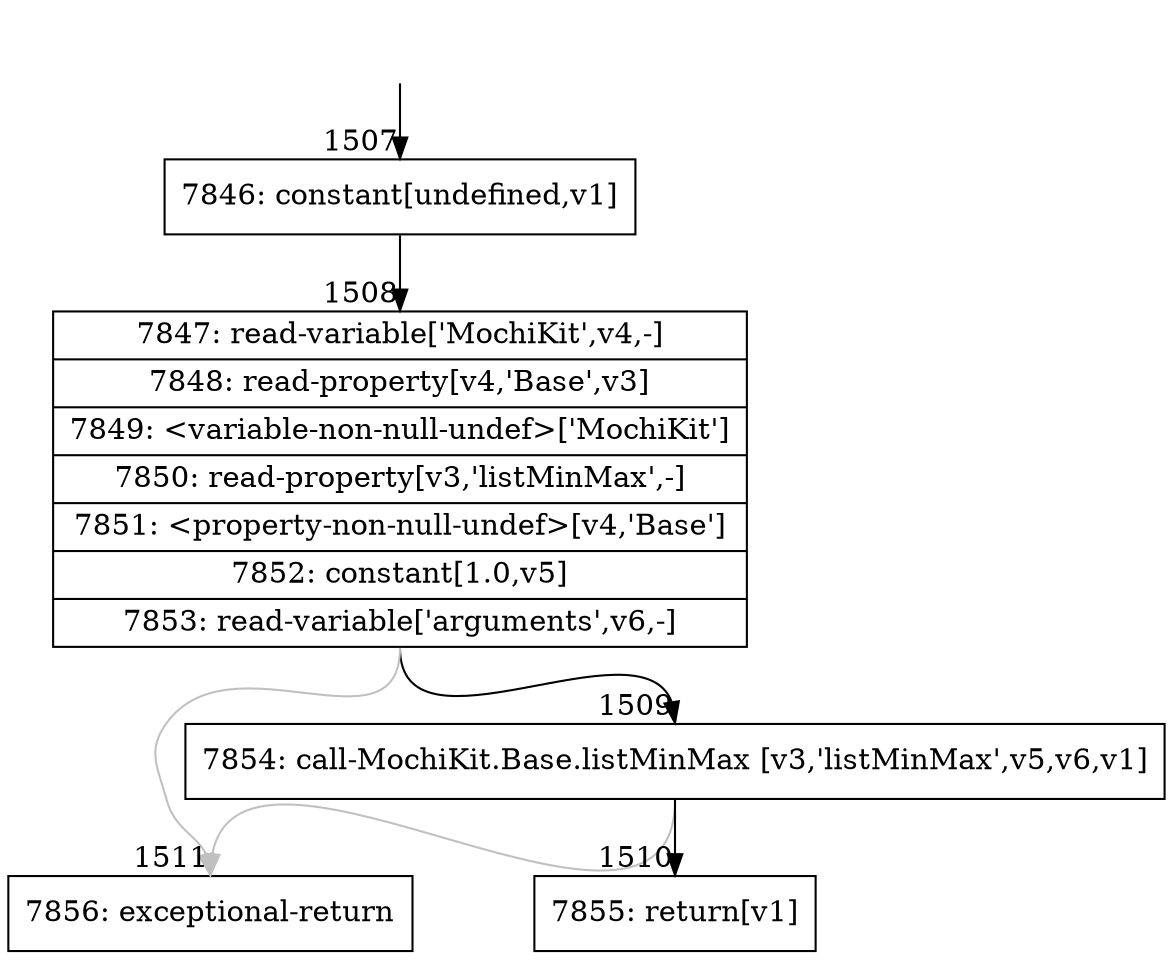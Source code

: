 digraph {
rankdir="TD"
BB_entry104[shape=none,label=""];
BB_entry104 -> BB1507 [tailport=s, headport=n, headlabel="    1507"]
BB1507 [shape=record label="{7846: constant[undefined,v1]}" ] 
BB1507 -> BB1508 [tailport=s, headport=n, headlabel="      1508"]
BB1508 [shape=record label="{7847: read-variable['MochiKit',v4,-]|7848: read-property[v4,'Base',v3]|7849: \<variable-non-null-undef\>['MochiKit']|7850: read-property[v3,'listMinMax',-]|7851: \<property-non-null-undef\>[v4,'Base']|7852: constant[1.0,v5]|7853: read-variable['arguments',v6,-]}" ] 
BB1508 -> BB1509 [tailport=s, headport=n, headlabel="      1509"]
BB1508 -> BB1511 [tailport=s, headport=n, color=gray, headlabel="      1511"]
BB1509 [shape=record label="{7854: call-MochiKit.Base.listMinMax [v3,'listMinMax',v5,v6,v1]}" ] 
BB1509 -> BB1510 [tailport=s, headport=n, headlabel="      1510"]
BB1509 -> BB1511 [tailport=s, headport=n, color=gray]
BB1510 [shape=record label="{7855: return[v1]}" ] 
BB1511 [shape=record label="{7856: exceptional-return}" ] 
//#$~ 836
}
